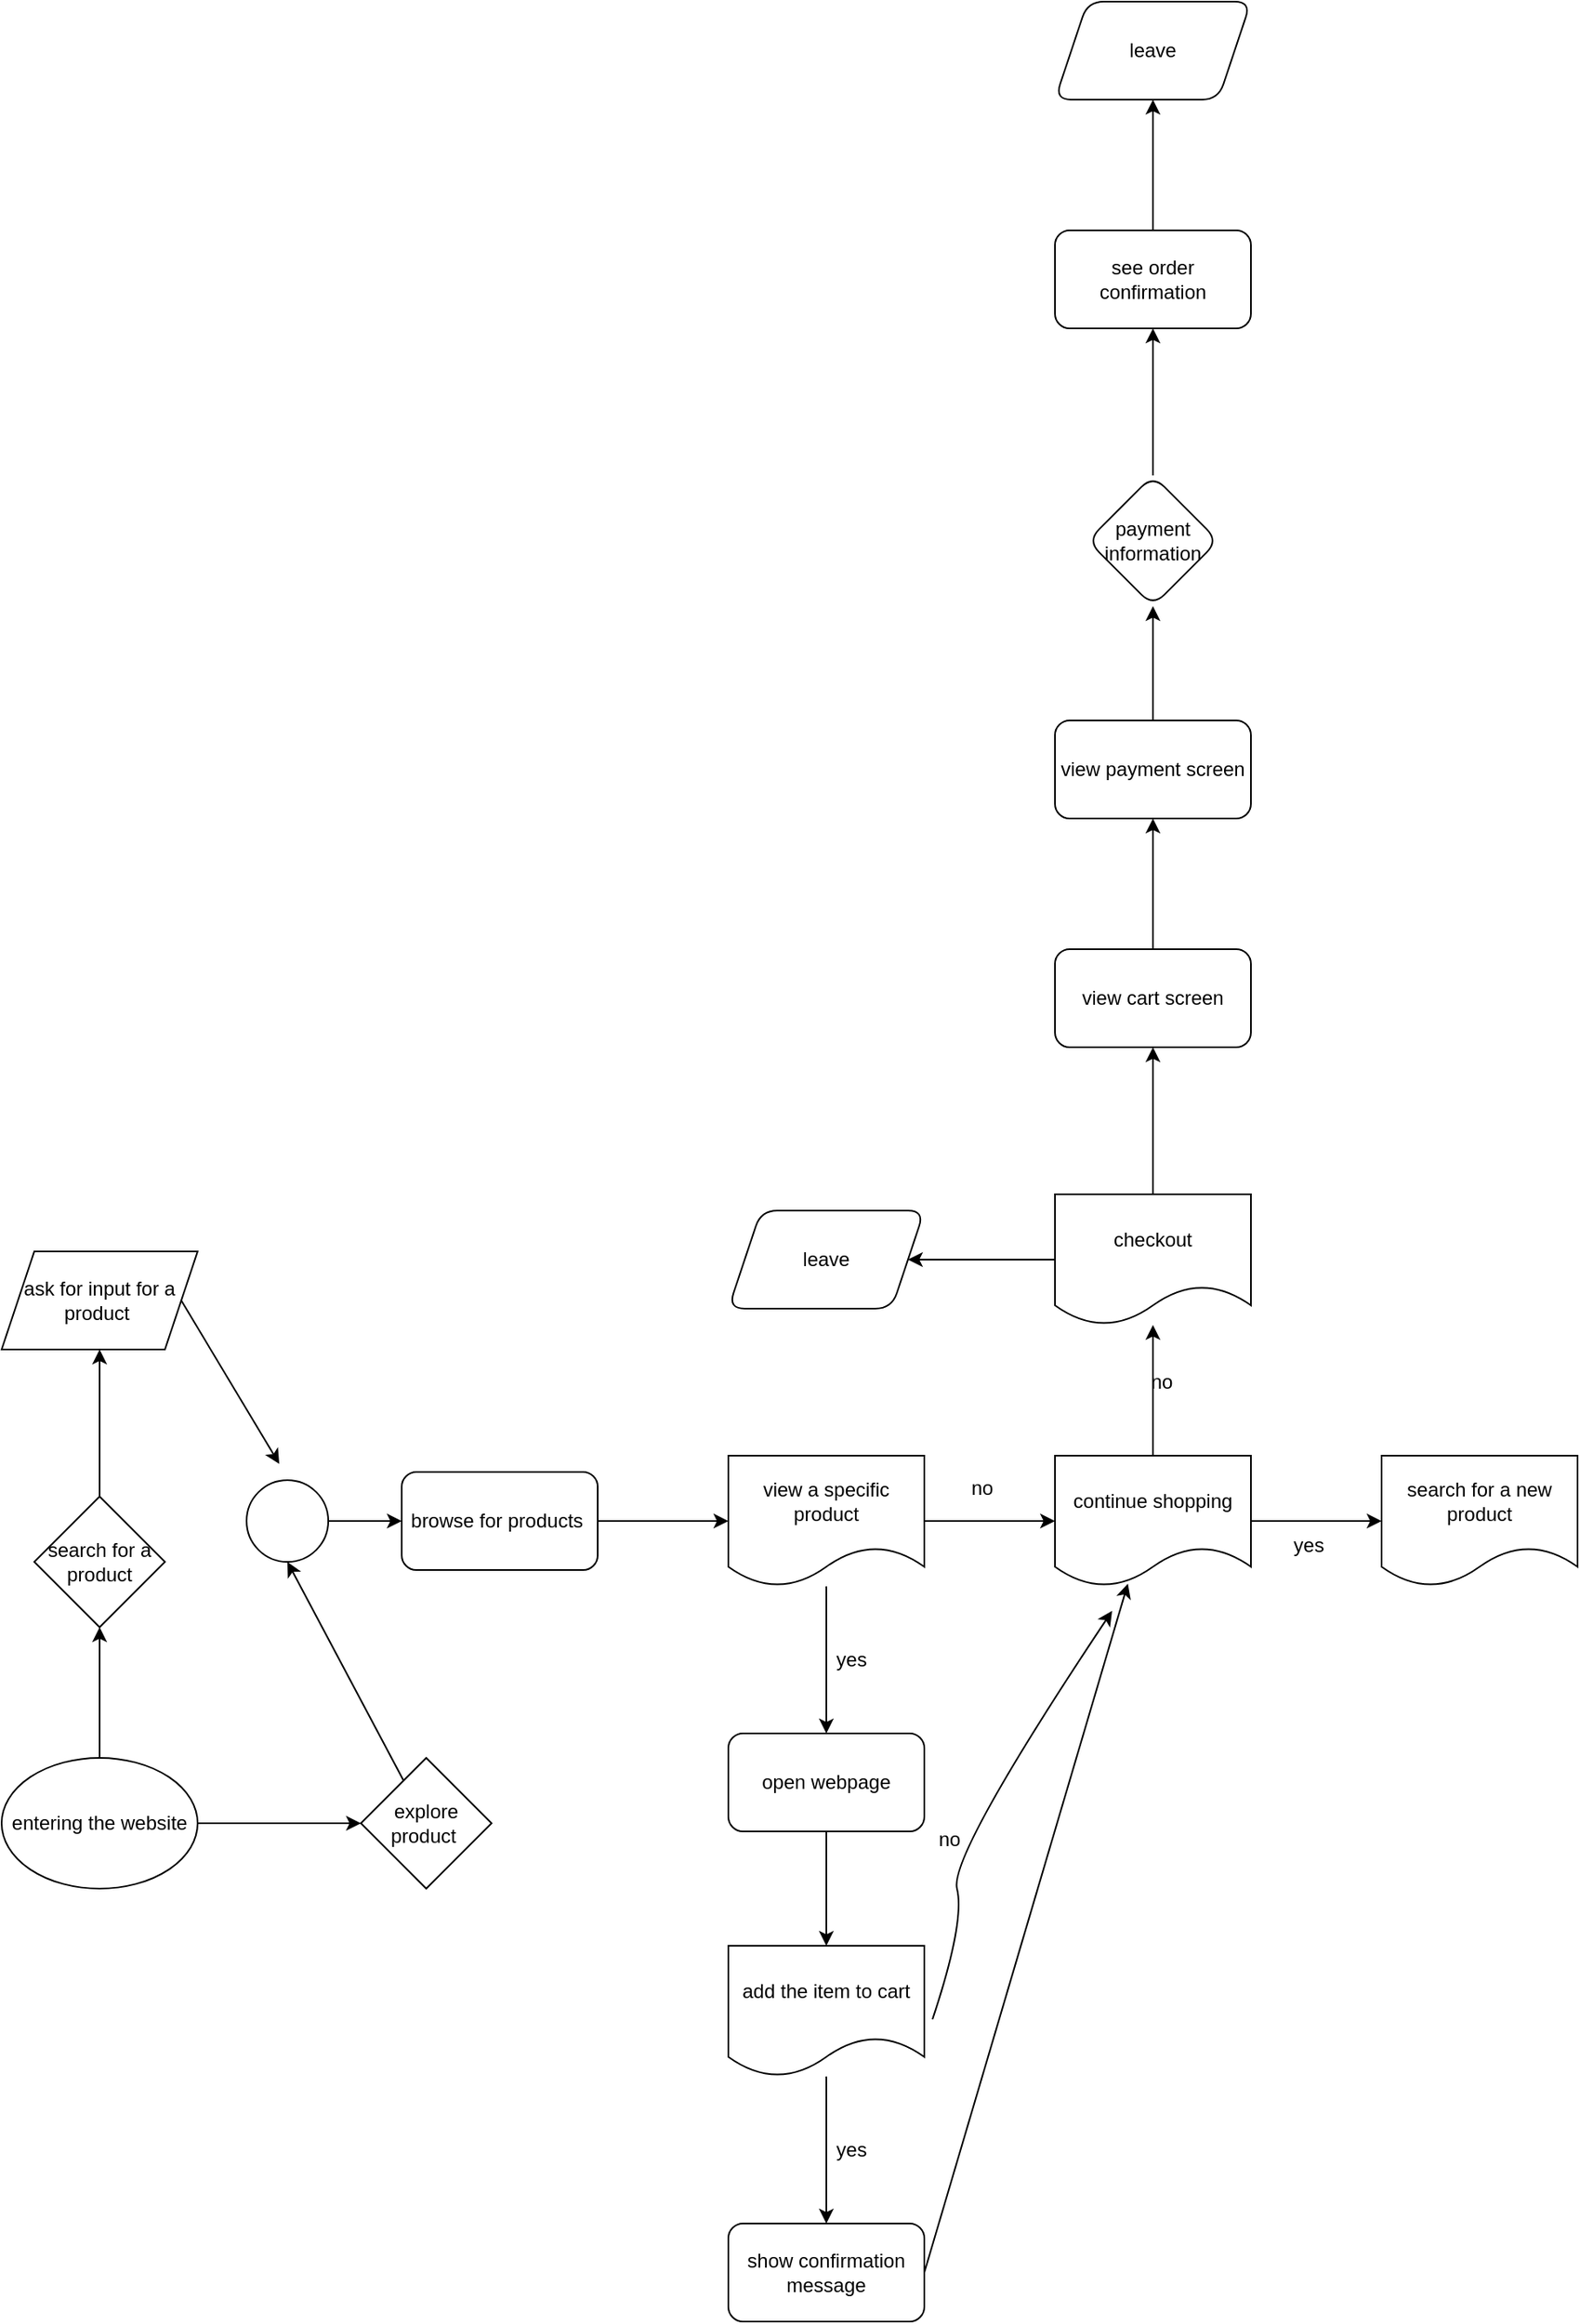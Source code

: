 <mxfile>
    <diagram id="B-2XDixSoXlhzXg_CCPp" name="Page-1">
        <mxGraphModel dx="784" dy="1800" grid="1" gridSize="10" guides="1" tooltips="1" connect="1" arrows="1" fold="1" page="1" pageScale="1" pageWidth="850" pageHeight="1100" math="0" shadow="0">
            <root>
                <mxCell id="0"/>
                <mxCell id="1" parent="0"/>
                <mxCell id="6" value="" style="edgeStyle=none;html=1;" edge="1" parent="1" source="2" target="5">
                    <mxGeometry relative="1" as="geometry"/>
                </mxCell>
                <mxCell id="8" value="" style="edgeStyle=none;html=1;" edge="1" parent="1" source="2" target="7">
                    <mxGeometry relative="1" as="geometry"/>
                </mxCell>
                <mxCell id="2" value="entering the website" style="ellipse;whiteSpace=wrap;html=1;" vertex="1" parent="1">
                    <mxGeometry x="90" y="180" width="120" height="80" as="geometry"/>
                </mxCell>
                <mxCell id="10" value="" style="edgeStyle=none;html=1;" edge="1" parent="1" source="5" target="9">
                    <mxGeometry relative="1" as="geometry"/>
                </mxCell>
                <mxCell id="5" value="search for a product" style="rhombus;whiteSpace=wrap;html=1;" vertex="1" parent="1">
                    <mxGeometry x="110" y="20" width="80" height="80" as="geometry"/>
                </mxCell>
                <mxCell id="7" value="explore product&amp;nbsp;" style="rhombus;whiteSpace=wrap;html=1;" vertex="1" parent="1">
                    <mxGeometry x="310" y="180" width="80" height="80" as="geometry"/>
                </mxCell>
                <mxCell id="17" style="edgeStyle=none;html=1;exitX=1;exitY=0.5;exitDx=0;exitDy=0;" edge="1" parent="1" source="9">
                    <mxGeometry relative="1" as="geometry">
                        <mxPoint x="260" as="targetPoint"/>
                    </mxGeometry>
                </mxCell>
                <mxCell id="9" value="ask for input for a product&amp;nbsp;" style="shape=parallelogram;perimeter=parallelogramPerimeter;whiteSpace=wrap;html=1;fixedSize=1;" vertex="1" parent="1">
                    <mxGeometry x="90" y="-130" width="120" height="60" as="geometry"/>
                </mxCell>
                <mxCell id="21" value="" style="edgeStyle=none;html=1;" edge="1" parent="1" source="15" target="20">
                    <mxGeometry relative="1" as="geometry"/>
                </mxCell>
                <mxCell id="15" value="" style="ellipse;whiteSpace=wrap;html=1;aspect=fixed;" vertex="1" parent="1">
                    <mxGeometry x="240" y="10" width="50" height="50" as="geometry"/>
                </mxCell>
                <mxCell id="19" value="" style="endArrow=classic;html=1;entryX=0.5;entryY=1;entryDx=0;entryDy=0;" edge="1" parent="1" source="7" target="15">
                    <mxGeometry width="50" height="50" relative="1" as="geometry">
                        <mxPoint x="390" y="150" as="sourcePoint"/>
                        <mxPoint x="280" y="100" as="targetPoint"/>
                    </mxGeometry>
                </mxCell>
                <mxCell id="23" value="" style="edgeStyle=none;html=1;" edge="1" parent="1" source="20" target="22">
                    <mxGeometry relative="1" as="geometry"/>
                </mxCell>
                <mxCell id="20" value="browse for products&amp;nbsp;" style="rounded=1;whiteSpace=wrap;html=1;" vertex="1" parent="1">
                    <mxGeometry x="335" y="5" width="120" height="60" as="geometry"/>
                </mxCell>
                <mxCell id="27" value="" style="edgeStyle=none;html=1;" edge="1" parent="1" source="22" target="26">
                    <mxGeometry relative="1" as="geometry"/>
                </mxCell>
                <mxCell id="30" value="" style="edgeStyle=none;html=1;" edge="1" parent="1" source="22" target="29">
                    <mxGeometry relative="1" as="geometry"/>
                </mxCell>
                <mxCell id="22" value="view a specific product" style="shape=document;whiteSpace=wrap;html=1;boundedLbl=1;rounded=1;" vertex="1" parent="1">
                    <mxGeometry x="535" y="-5" width="120" height="80" as="geometry"/>
                </mxCell>
                <mxCell id="42" value="" style="edgeStyle=none;html=1;" edge="1" parent="1" source="26" target="41">
                    <mxGeometry relative="1" as="geometry"/>
                </mxCell>
                <mxCell id="50" value="" style="edgeStyle=none;html=1;" edge="1" parent="1" source="26" target="49">
                    <mxGeometry relative="1" as="geometry"/>
                </mxCell>
                <mxCell id="26" value="continue shopping" style="shape=document;whiteSpace=wrap;html=1;boundedLbl=1;rounded=1;" vertex="1" parent="1">
                    <mxGeometry x="735" y="-5" width="120" height="80" as="geometry"/>
                </mxCell>
                <mxCell id="28" value="no" style="text;html=1;align=center;verticalAlign=middle;resizable=0;points=[];autosize=1;strokeColor=none;fillColor=none;" vertex="1" parent="1">
                    <mxGeometry x="675" y="5" width="30" height="20" as="geometry"/>
                </mxCell>
                <mxCell id="33" value="" style="edgeStyle=none;html=1;" edge="1" parent="1" source="29" target="32">
                    <mxGeometry relative="1" as="geometry"/>
                </mxCell>
                <mxCell id="29" value="open webpage" style="whiteSpace=wrap;html=1;rounded=1;" vertex="1" parent="1">
                    <mxGeometry x="535" y="165" width="120" height="60" as="geometry"/>
                </mxCell>
                <mxCell id="31" value="yes&lt;br&gt;" style="text;html=1;align=center;verticalAlign=middle;resizable=0;points=[];autosize=1;strokeColor=none;fillColor=none;" vertex="1" parent="1">
                    <mxGeometry x="595" y="110" width="30" height="20" as="geometry"/>
                </mxCell>
                <mxCell id="35" value="" style="edgeStyle=none;html=1;" edge="1" parent="1" source="32" target="34">
                    <mxGeometry relative="1" as="geometry"/>
                </mxCell>
                <mxCell id="32" value="add the item to cart" style="shape=document;whiteSpace=wrap;html=1;boundedLbl=1;rounded=1;" vertex="1" parent="1">
                    <mxGeometry x="535" y="295" width="120" height="80" as="geometry"/>
                </mxCell>
                <mxCell id="34" value="show confirmation message&lt;br&gt;" style="whiteSpace=wrap;html=1;rounded=1;" vertex="1" parent="1">
                    <mxGeometry x="535" y="465" width="120" height="60" as="geometry"/>
                </mxCell>
                <mxCell id="36" value="yes&lt;br&gt;" style="text;html=1;align=center;verticalAlign=middle;resizable=0;points=[];autosize=1;strokeColor=none;fillColor=none;" vertex="1" parent="1">
                    <mxGeometry x="595" y="410" width="30" height="20" as="geometry"/>
                </mxCell>
                <mxCell id="37" value="" style="curved=1;endArrow=classic;html=1;" edge="1" parent="1">
                    <mxGeometry width="50" height="50" relative="1" as="geometry">
                        <mxPoint x="660" y="340" as="sourcePoint"/>
                        <mxPoint x="770" y="90" as="targetPoint"/>
                        <Array as="points">
                            <mxPoint x="680" y="280"/>
                            <mxPoint x="670" y="240"/>
                        </Array>
                    </mxGeometry>
                </mxCell>
                <mxCell id="38" value="" style="endArrow=classic;html=1;exitX=1;exitY=0.5;exitDx=0;exitDy=0;entryX=0.372;entryY=0.979;entryDx=0;entryDy=0;entryPerimeter=0;" edge="1" parent="1" source="34" target="26">
                    <mxGeometry width="50" height="50" relative="1" as="geometry">
                        <mxPoint x="550" y="300" as="sourcePoint"/>
                        <mxPoint x="780" y="80" as="targetPoint"/>
                    </mxGeometry>
                </mxCell>
                <mxCell id="40" value="no" style="text;html=1;align=center;verticalAlign=middle;resizable=0;points=[];autosize=1;strokeColor=none;fillColor=none;" vertex="1" parent="1">
                    <mxGeometry x="655" y="220" width="30" height="20" as="geometry"/>
                </mxCell>
                <mxCell id="41" value="search for a new product&lt;br&gt;" style="shape=document;whiteSpace=wrap;html=1;boundedLbl=1;rounded=1;" vertex="1" parent="1">
                    <mxGeometry x="935" y="-5" width="120" height="80" as="geometry"/>
                </mxCell>
                <mxCell id="43" value="yes" style="text;html=1;align=center;verticalAlign=middle;resizable=0;points=[];autosize=1;strokeColor=none;fillColor=none;" vertex="1" parent="1">
                    <mxGeometry x="875" y="40" width="30" height="20" as="geometry"/>
                </mxCell>
                <mxCell id="53" value="" style="edgeStyle=none;html=1;" edge="1" parent="1" source="49" target="52">
                    <mxGeometry relative="1" as="geometry"/>
                </mxCell>
                <mxCell id="57" value="" style="edgeStyle=none;html=1;" edge="1" parent="1" source="49" target="56">
                    <mxGeometry relative="1" as="geometry"/>
                </mxCell>
                <mxCell id="49" value="checkout" style="shape=document;whiteSpace=wrap;html=1;boundedLbl=1;rounded=1;" vertex="1" parent="1">
                    <mxGeometry x="735" y="-165" width="120" height="80" as="geometry"/>
                </mxCell>
                <mxCell id="51" value="no&lt;br&gt;" style="text;html=1;align=center;verticalAlign=middle;resizable=0;points=[];autosize=1;strokeColor=none;fillColor=none;" vertex="1" parent="1">
                    <mxGeometry x="785" y="-60" width="30" height="20" as="geometry"/>
                </mxCell>
                <mxCell id="52" value="leave" style="shape=parallelogram;perimeter=parallelogramPerimeter;whiteSpace=wrap;html=1;fixedSize=1;rounded=1;" vertex="1" parent="1">
                    <mxGeometry x="535" y="-155" width="120" height="60" as="geometry"/>
                </mxCell>
                <mxCell id="59" value="" style="edgeStyle=none;html=1;" edge="1" parent="1" source="56" target="58">
                    <mxGeometry relative="1" as="geometry"/>
                </mxCell>
                <mxCell id="56" value="view cart screen" style="whiteSpace=wrap;html=1;rounded=1;" vertex="1" parent="1">
                    <mxGeometry x="735" y="-315" width="120" height="60" as="geometry"/>
                </mxCell>
                <mxCell id="61" value="" style="edgeStyle=none;html=1;" edge="1" parent="1" source="58" target="60">
                    <mxGeometry relative="1" as="geometry"/>
                </mxCell>
                <mxCell id="58" value="view payment screen" style="whiteSpace=wrap;html=1;rounded=1;" vertex="1" parent="1">
                    <mxGeometry x="735" y="-455" width="120" height="60" as="geometry"/>
                </mxCell>
                <mxCell id="63" value="" style="edgeStyle=none;html=1;" edge="1" parent="1" source="60" target="62">
                    <mxGeometry relative="1" as="geometry"/>
                </mxCell>
                <mxCell id="60" value="payment information" style="rhombus;whiteSpace=wrap;html=1;rounded=1;" vertex="1" parent="1">
                    <mxGeometry x="755" y="-605" width="80" height="80" as="geometry"/>
                </mxCell>
                <mxCell id="65" value="" style="edgeStyle=none;html=1;" edge="1" parent="1" source="62" target="64">
                    <mxGeometry relative="1" as="geometry"/>
                </mxCell>
                <mxCell id="62" value="see order confirmation" style="rounded=1;whiteSpace=wrap;html=1;" vertex="1" parent="1">
                    <mxGeometry x="735" y="-755" width="120" height="60" as="geometry"/>
                </mxCell>
                <mxCell id="64" value="leave" style="shape=parallelogram;perimeter=parallelogramPerimeter;whiteSpace=wrap;html=1;fixedSize=1;rounded=1;" vertex="1" parent="1">
                    <mxGeometry x="735" y="-895" width="120" height="60" as="geometry"/>
                </mxCell>
            </root>
        </mxGraphModel>
    </diagram>
</mxfile>